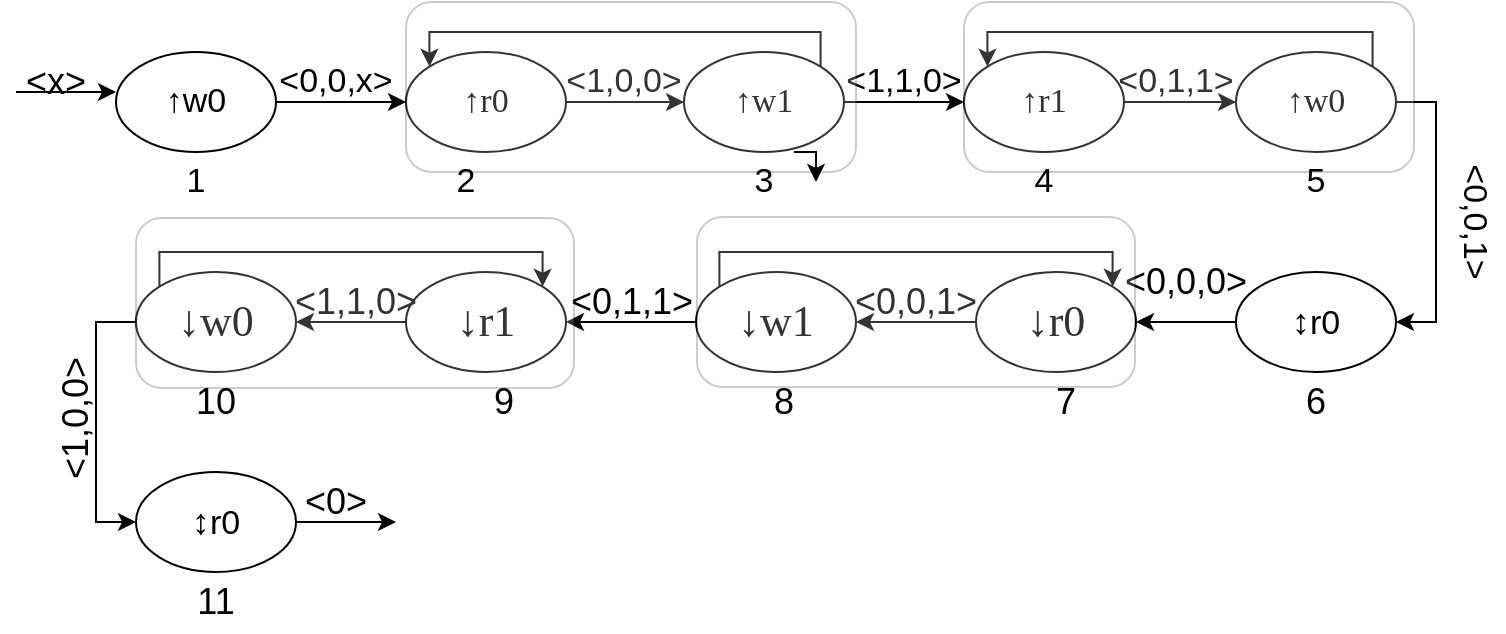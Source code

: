 <mxfile version="20.8.20" type="github">
  <diagram name="第 1 页" id="6EuV1YbjiH5evgKRUKve">
    <mxGraphModel dx="1004" dy="590" grid="1" gridSize="10" guides="1" tooltips="1" connect="1" arrows="1" fold="1" page="1" pageScale="1" pageWidth="827" pageHeight="1169" math="0" shadow="0">
      <root>
        <mxCell id="0" />
        <mxCell id="1" parent="0" />
        <mxCell id="YXoqEQ35f0wEZzI_gfGL-56" style="edgeStyle=orthogonalEdgeStyle;rounded=0;orthogonalLoop=1;jettySize=auto;html=1;exitX=1;exitY=0.5;exitDx=0;exitDy=0;entryX=0;entryY=0.5;entryDx=0;entryDy=0;fontSize=17;" edge="1" parent="1" source="YXoqEQ35f0wEZzI_gfGL-57" target="YXoqEQ35f0wEZzI_gfGL-59">
          <mxGeometry relative="1" as="geometry" />
        </mxCell>
        <mxCell id="YXoqEQ35f0wEZzI_gfGL-57" value="↑w0" style="ellipse;whiteSpace=wrap;html=1;fontSize=17;" vertex="1" parent="1">
          <mxGeometry x="60" y="260" width="80" height="50" as="geometry" />
        </mxCell>
        <mxCell id="YXoqEQ35f0wEZzI_gfGL-58" style="edgeStyle=orthogonalEdgeStyle;rounded=0;orthogonalLoop=1;jettySize=auto;html=1;exitX=1;exitY=0.5;exitDx=0;exitDy=0;entryX=0;entryY=0.5;entryDx=0;entryDy=0;fontSize=17;" edge="1" parent="1" source="YXoqEQ35f0wEZzI_gfGL-59" target="YXoqEQ35f0wEZzI_gfGL-62">
          <mxGeometry relative="1" as="geometry" />
        </mxCell>
        <mxCell id="YXoqEQ35f0wEZzI_gfGL-59" value="&lt;span style=&quot;font-family: &amp;quot;Times New Roman&amp;quot;;&quot;&gt;↑r0&lt;/span&gt;" style="ellipse;whiteSpace=wrap;html=1;fontSize=17;" vertex="1" parent="1">
          <mxGeometry x="205" y="260" width="80" height="50" as="geometry" />
        </mxCell>
        <mxCell id="YXoqEQ35f0wEZzI_gfGL-60" style="edgeStyle=orthogonalEdgeStyle;rounded=0;orthogonalLoop=1;jettySize=auto;html=1;exitX=1;exitY=0.5;exitDx=0;exitDy=0;entryX=0;entryY=0.5;entryDx=0;entryDy=0;fontSize=17;" edge="1" parent="1" source="YXoqEQ35f0wEZzI_gfGL-62" target="YXoqEQ35f0wEZzI_gfGL-67">
          <mxGeometry relative="1" as="geometry" />
        </mxCell>
        <mxCell id="YXoqEQ35f0wEZzI_gfGL-61" style="edgeStyle=orthogonalEdgeStyle;rounded=0;orthogonalLoop=1;jettySize=auto;html=1;exitX=1;exitY=0;exitDx=0;exitDy=0;entryX=0;entryY=0;entryDx=0;entryDy=0;fontSize=17;" edge="1" parent="1" source="YXoqEQ35f0wEZzI_gfGL-62" target="YXoqEQ35f0wEZzI_gfGL-59">
          <mxGeometry relative="1" as="geometry">
            <Array as="points">
              <mxPoint x="412" y="250" />
              <mxPoint x="217" y="250" />
            </Array>
          </mxGeometry>
        </mxCell>
        <mxCell id="YXoqEQ35f0wEZzI_gfGL-62" value="&lt;span style=&quot;font-family: &amp;quot;Times New Roman&amp;quot;;&quot;&gt;↑w1&lt;/span&gt;" style="ellipse;whiteSpace=wrap;html=1;fontSize=17;" vertex="1" parent="1">
          <mxGeometry x="344" y="260" width="80" height="50" as="geometry" />
        </mxCell>
        <mxCell id="YXoqEQ35f0wEZzI_gfGL-63" value="&amp;lt;0,0,x&amp;gt;" style="text;html=1;strokeColor=none;fillColor=none;align=center;verticalAlign=middle;whiteSpace=wrap;rounded=0;glass=0;fontSize=17;opacity=20;" vertex="1" parent="1">
          <mxGeometry x="140" y="260" width="60" height="30" as="geometry" />
        </mxCell>
        <mxCell id="YXoqEQ35f0wEZzI_gfGL-64" value="&amp;lt;1,0,0&amp;gt;" style="text;html=1;strokeColor=none;fillColor=none;align=center;verticalAlign=middle;whiteSpace=wrap;rounded=0;glass=0;fontSize=17;opacity=20;" vertex="1" parent="1">
          <mxGeometry x="284" y="260" width="60" height="30" as="geometry" />
        </mxCell>
        <mxCell id="YXoqEQ35f0wEZzI_gfGL-65" value="&amp;lt;1,1,0&amp;gt;" style="text;html=1;strokeColor=none;fillColor=none;align=center;verticalAlign=middle;whiteSpace=wrap;rounded=0;glass=0;fontSize=17;opacity=20;" vertex="1" parent="1">
          <mxGeometry x="424" y="260" width="60" height="30" as="geometry" />
        </mxCell>
        <mxCell id="YXoqEQ35f0wEZzI_gfGL-66" style="edgeStyle=orthogonalEdgeStyle;rounded=0;orthogonalLoop=1;jettySize=auto;html=1;exitX=1;exitY=0.5;exitDx=0;exitDy=0;entryX=0;entryY=0.5;entryDx=0;entryDy=0;fontSize=17;" edge="1" parent="1" source="YXoqEQ35f0wEZzI_gfGL-67" target="YXoqEQ35f0wEZzI_gfGL-74">
          <mxGeometry relative="1" as="geometry" />
        </mxCell>
        <mxCell id="YXoqEQ35f0wEZzI_gfGL-67" value="&lt;span style=&quot;font-family: &amp;quot;Times New Roman&amp;quot;;&quot;&gt;↑r1&lt;/span&gt;" style="ellipse;whiteSpace=wrap;html=1;fontSize=17;" vertex="1" parent="1">
          <mxGeometry x="484" y="260" width="80" height="50" as="geometry" />
        </mxCell>
        <mxCell id="YXoqEQ35f0wEZzI_gfGL-68" value="" style="rounded=1;whiteSpace=wrap;html=1;glass=0;fontSize=17;strokeColor=#000000;opacity=20;" vertex="1" parent="1">
          <mxGeometry x="205" y="235" width="225" height="85" as="geometry" />
        </mxCell>
        <mxCell id="YXoqEQ35f0wEZzI_gfGL-69" value="1" style="text;html=1;strokeColor=none;fillColor=none;align=center;verticalAlign=middle;whiteSpace=wrap;rounded=0;glass=0;fontSize=17;opacity=20;" vertex="1" parent="1">
          <mxGeometry x="70" y="310" width="60" height="30" as="geometry" />
        </mxCell>
        <mxCell id="YXoqEQ35f0wEZzI_gfGL-70" value="2" style="text;html=1;strokeColor=none;fillColor=none;align=center;verticalAlign=middle;whiteSpace=wrap;rounded=0;glass=0;fontSize=17;opacity=20;" vertex="1" parent="1">
          <mxGeometry x="205" y="310" width="60" height="30" as="geometry" />
        </mxCell>
        <mxCell id="YXoqEQ35f0wEZzI_gfGL-71" value="3" style="text;html=1;strokeColor=none;fillColor=none;align=center;verticalAlign=middle;whiteSpace=wrap;rounded=0;glass=0;fontSize=17;opacity=20;" vertex="1" parent="1">
          <mxGeometry x="354" y="310" width="60" height="30" as="geometry" />
        </mxCell>
        <mxCell id="YXoqEQ35f0wEZzI_gfGL-72" style="edgeStyle=orthogonalEdgeStyle;rounded=0;orthogonalLoop=1;jettySize=auto;html=1;exitX=1;exitY=0;exitDx=0;exitDy=0;entryX=0;entryY=0;entryDx=0;entryDy=0;fontSize=17;" edge="1" parent="1" source="YXoqEQ35f0wEZzI_gfGL-74" target="YXoqEQ35f0wEZzI_gfGL-67">
          <mxGeometry relative="1" as="geometry">
            <Array as="points">
              <mxPoint x="688" y="250" />
              <mxPoint x="496" y="250" />
            </Array>
          </mxGeometry>
        </mxCell>
        <mxCell id="YXoqEQ35f0wEZzI_gfGL-73" style="edgeStyle=orthogonalEdgeStyle;rounded=0;orthogonalLoop=1;jettySize=auto;html=1;exitX=1;exitY=0.5;exitDx=0;exitDy=0;entryX=1;entryY=0.5;entryDx=0;entryDy=0;fontSize=17;" edge="1" parent="1" source="YXoqEQ35f0wEZzI_gfGL-74" target="YXoqEQ35f0wEZzI_gfGL-80">
          <mxGeometry relative="1" as="geometry" />
        </mxCell>
        <mxCell id="YXoqEQ35f0wEZzI_gfGL-74" value="&lt;span style=&quot;font-family: &amp;quot;Times New Roman&amp;quot;;&quot;&gt;↑w0&lt;/span&gt;" style="ellipse;whiteSpace=wrap;html=1;fontSize=17;" vertex="1" parent="1">
          <mxGeometry x="620" y="260" width="80" height="50" as="geometry" />
        </mxCell>
        <mxCell id="YXoqEQ35f0wEZzI_gfGL-75" value="&amp;lt;0,1,1&amp;gt;" style="text;html=1;strokeColor=none;fillColor=none;align=center;verticalAlign=middle;whiteSpace=wrap;rounded=0;glass=0;fontSize=17;opacity=20;" vertex="1" parent="1">
          <mxGeometry x="560" y="260" width="60" height="30" as="geometry" />
        </mxCell>
        <mxCell id="YXoqEQ35f0wEZzI_gfGL-76" value="" style="rounded=1;whiteSpace=wrap;html=1;glass=0;fontSize=17;strokeColor=#000000;opacity=20;" vertex="1" parent="1">
          <mxGeometry x="484" y="235" width="225" height="85" as="geometry" />
        </mxCell>
        <mxCell id="YXoqEQ35f0wEZzI_gfGL-77" value="4" style="text;html=1;strokeColor=none;fillColor=none;align=center;verticalAlign=middle;whiteSpace=wrap;rounded=0;glass=0;fontSize=17;opacity=20;" vertex="1" parent="1">
          <mxGeometry x="494" y="310" width="60" height="30" as="geometry" />
        </mxCell>
        <mxCell id="YXoqEQ35f0wEZzI_gfGL-78" value="5" style="text;html=1;strokeColor=none;fillColor=none;align=center;verticalAlign=middle;whiteSpace=wrap;rounded=0;glass=0;fontSize=17;opacity=20;" vertex="1" parent="1">
          <mxGeometry x="630" y="310" width="60" height="30" as="geometry" />
        </mxCell>
        <mxCell id="YXoqEQ35f0wEZzI_gfGL-79" style="edgeStyle=orthogonalEdgeStyle;rounded=0;orthogonalLoop=1;jettySize=auto;html=1;exitX=0;exitY=0.5;exitDx=0;exitDy=0;fontSize=18;" edge="1" parent="1" source="YXoqEQ35f0wEZzI_gfGL-80" target="YXoqEQ35f0wEZzI_gfGL-92">
          <mxGeometry relative="1" as="geometry" />
        </mxCell>
        <mxCell id="YXoqEQ35f0wEZzI_gfGL-80" value="&lt;span style=&quot;font-family: &amp;quot;Times New Roman&amp;quot;;&quot;&gt;&lt;font style=&quot;font-size: 18px;&quot;&gt;↕&lt;/font&gt;&lt;/span&gt;r0" style="ellipse;whiteSpace=wrap;html=1;fontSize=17;" vertex="1" parent="1">
          <mxGeometry x="620" y="370" width="80" height="50" as="geometry" />
        </mxCell>
        <mxCell id="YXoqEQ35f0wEZzI_gfGL-81" value="&amp;lt;0,0,1&amp;gt;" style="text;html=1;strokeColor=none;fillColor=none;align=center;verticalAlign=middle;whiteSpace=wrap;rounded=0;glass=0;fontSize=17;opacity=20;rotation=90;" vertex="1" parent="1">
          <mxGeometry x="709" y="330" width="60" height="30" as="geometry" />
        </mxCell>
        <mxCell id="YXoqEQ35f0wEZzI_gfGL-82" style="edgeStyle=orthogonalEdgeStyle;rounded=0;orthogonalLoop=1;jettySize=auto;html=1;exitX=0;exitY=0.5;exitDx=0;exitDy=0;entryX=1;entryY=0.5;entryDx=0;entryDy=0;fontSize=18;" edge="1" parent="1" source="YXoqEQ35f0wEZzI_gfGL-84" target="YXoqEQ35f0wEZzI_gfGL-86">
          <mxGeometry relative="1" as="geometry" />
        </mxCell>
        <mxCell id="YXoqEQ35f0wEZzI_gfGL-83" style="edgeStyle=orthogonalEdgeStyle;rounded=0;orthogonalLoop=1;jettySize=auto;html=1;exitX=0;exitY=0;exitDx=0;exitDy=0;entryX=1;entryY=0;entryDx=0;entryDy=0;fontSize=18;" edge="1" parent="1" source="YXoqEQ35f0wEZzI_gfGL-84" target="YXoqEQ35f0wEZzI_gfGL-92">
          <mxGeometry relative="1" as="geometry">
            <Array as="points">
              <mxPoint x="362" y="360" />
              <mxPoint x="558" y="360" />
            </Array>
          </mxGeometry>
        </mxCell>
        <mxCell id="YXoqEQ35f0wEZzI_gfGL-84" value="&lt;span style=&quot;font-family: &amp;quot;Times New Roman&amp;quot;; font-size: 22px;&quot;&gt;↓w1&lt;/span&gt;" style="ellipse;whiteSpace=wrap;html=1;fontSize=17;" vertex="1" parent="1">
          <mxGeometry x="350" y="370" width="80" height="50" as="geometry" />
        </mxCell>
        <mxCell id="YXoqEQ35f0wEZzI_gfGL-85" style="edgeStyle=orthogonalEdgeStyle;rounded=0;orthogonalLoop=1;jettySize=auto;html=1;exitX=0;exitY=0.5;exitDx=0;exitDy=0;fontSize=18;" edge="1" parent="1" source="YXoqEQ35f0wEZzI_gfGL-86" target="YXoqEQ35f0wEZzI_gfGL-90">
          <mxGeometry relative="1" as="geometry" />
        </mxCell>
        <mxCell id="YXoqEQ35f0wEZzI_gfGL-86" value="&lt;span style=&quot;font-family: &amp;quot;Times New Roman&amp;quot;; font-size: 22px;&quot;&gt;↓r1&lt;/span&gt;" style="ellipse;whiteSpace=wrap;html=1;fontSize=17;" vertex="1" parent="1">
          <mxGeometry x="205" y="370" width="80" height="50" as="geometry" />
        </mxCell>
        <mxCell id="YXoqEQ35f0wEZzI_gfGL-87" value="&lt;span style=&quot;font-family: &amp;quot;Times New Roman&amp;quot;;&quot;&gt;&lt;font style=&quot;font-size: 18px;&quot;&gt;↕&lt;/font&gt;&lt;/span&gt;r0" style="ellipse;whiteSpace=wrap;html=1;fontSize=17;" vertex="1" parent="1">
          <mxGeometry x="70" y="470" width="80" height="50" as="geometry" />
        </mxCell>
        <mxCell id="YXoqEQ35f0wEZzI_gfGL-88" style="edgeStyle=orthogonalEdgeStyle;rounded=0;orthogonalLoop=1;jettySize=auto;html=1;exitX=0;exitY=0.5;exitDx=0;exitDy=0;entryX=0;entryY=0.5;entryDx=0;entryDy=0;fontSize=18;" edge="1" parent="1" source="YXoqEQ35f0wEZzI_gfGL-90" target="YXoqEQ35f0wEZzI_gfGL-87">
          <mxGeometry relative="1" as="geometry" />
        </mxCell>
        <mxCell id="YXoqEQ35f0wEZzI_gfGL-89" style="edgeStyle=orthogonalEdgeStyle;rounded=0;orthogonalLoop=1;jettySize=auto;html=1;exitX=0;exitY=0;exitDx=0;exitDy=0;entryX=1;entryY=0;entryDx=0;entryDy=0;fontSize=18;" edge="1" parent="1" source="YXoqEQ35f0wEZzI_gfGL-90" target="YXoqEQ35f0wEZzI_gfGL-86">
          <mxGeometry relative="1" as="geometry">
            <Array as="points">
              <mxPoint x="82" y="360" />
              <mxPoint x="273" y="360" />
            </Array>
          </mxGeometry>
        </mxCell>
        <mxCell id="YXoqEQ35f0wEZzI_gfGL-90" value="&lt;span style=&quot;font-family: &amp;quot;Times New Roman&amp;quot;; font-size: 22px;&quot;&gt;↓w0&lt;/span&gt;" style="ellipse;whiteSpace=wrap;html=1;fontSize=17;" vertex="1" parent="1">
          <mxGeometry x="70" y="370" width="80" height="50" as="geometry" />
        </mxCell>
        <mxCell id="YXoqEQ35f0wEZzI_gfGL-91" style="edgeStyle=orthogonalEdgeStyle;rounded=0;orthogonalLoop=1;jettySize=auto;html=1;exitX=0;exitY=0.5;exitDx=0;exitDy=0;entryX=1;entryY=0.5;entryDx=0;entryDy=0;fontSize=18;" edge="1" parent="1" source="YXoqEQ35f0wEZzI_gfGL-92" target="YXoqEQ35f0wEZzI_gfGL-84">
          <mxGeometry relative="1" as="geometry" />
        </mxCell>
        <mxCell id="YXoqEQ35f0wEZzI_gfGL-92" value="&lt;span style=&quot;font-family: &amp;quot;Times New Roman&amp;quot;; font-size: 22px;&quot;&gt;↓r0&lt;/span&gt;" style="ellipse;whiteSpace=wrap;html=1;fontSize=17;" vertex="1" parent="1">
          <mxGeometry x="490" y="370" width="80" height="50" as="geometry" />
        </mxCell>
        <mxCell id="YXoqEQ35f0wEZzI_gfGL-93" value="&amp;lt;0,0,0&amp;gt;" style="text;html=1;strokeColor=none;fillColor=none;align=center;verticalAlign=middle;whiteSpace=wrap;rounded=0;glass=0;fontSize=18;opacity=20;" vertex="1" parent="1">
          <mxGeometry x="565" y="360" width="60" height="30" as="geometry" />
        </mxCell>
        <mxCell id="YXoqEQ35f0wEZzI_gfGL-94" value="&amp;lt;0,0,1&amp;gt;" style="text;html=1;strokeColor=none;fillColor=none;align=center;verticalAlign=middle;whiteSpace=wrap;rounded=0;glass=0;fontSize=18;opacity=20;" vertex="1" parent="1">
          <mxGeometry x="430" y="370" width="60" height="30" as="geometry" />
        </mxCell>
        <mxCell id="YXoqEQ35f0wEZzI_gfGL-95" value="&amp;lt;0,1,1&amp;gt;" style="text;html=1;strokeColor=none;fillColor=none;align=center;verticalAlign=middle;whiteSpace=wrap;rounded=0;glass=0;fontSize=18;opacity=20;" vertex="1" parent="1">
          <mxGeometry x="287.5" y="370" width="60" height="30" as="geometry" />
        </mxCell>
        <mxCell id="YXoqEQ35f0wEZzI_gfGL-96" value="" style="rounded=1;whiteSpace=wrap;html=1;glass=0;fontSize=17;strokeColor=#000000;opacity=20;" vertex="1" parent="1">
          <mxGeometry x="350.5" y="342.5" width="219" height="85" as="geometry" />
        </mxCell>
        <mxCell id="YXoqEQ35f0wEZzI_gfGL-97" value="&amp;lt;1,1,0&amp;gt;" style="text;html=1;strokeColor=none;fillColor=none;align=center;verticalAlign=middle;whiteSpace=wrap;rounded=0;glass=0;fontSize=18;opacity=20;" vertex="1" parent="1">
          <mxGeometry x="150" y="370" width="60" height="30" as="geometry" />
        </mxCell>
        <mxCell id="YXoqEQ35f0wEZzI_gfGL-98" value="&amp;lt;1,0,0&amp;gt;" style="text;html=1;strokeColor=none;fillColor=none;align=center;verticalAlign=middle;whiteSpace=wrap;rounded=0;glass=0;fontSize=18;opacity=20;rotation=270;" vertex="1" parent="1">
          <mxGeometry x="10" y="428" width="60" height="30" as="geometry" />
        </mxCell>
        <mxCell id="YXoqEQ35f0wEZzI_gfGL-99" value="" style="endArrow=classic;html=1;rounded=0;fontSize=18;" edge="1" parent="1">
          <mxGeometry width="50" height="50" relative="1" as="geometry">
            <mxPoint x="10" y="280" as="sourcePoint" />
            <mxPoint x="60" y="280" as="targetPoint" />
          </mxGeometry>
        </mxCell>
        <mxCell id="YXoqEQ35f0wEZzI_gfGL-100" value="" style="endArrow=classic;html=1;rounded=0;fontSize=18;" edge="1" parent="1" source="YXoqEQ35f0wEZzI_gfGL-87">
          <mxGeometry width="50" height="50" relative="1" as="geometry">
            <mxPoint x="150" y="545" as="sourcePoint" />
            <mxPoint x="200" y="495" as="targetPoint" />
          </mxGeometry>
        </mxCell>
        <mxCell id="YXoqEQ35f0wEZzI_gfGL-101" value="" style="rounded=1;whiteSpace=wrap;html=1;glass=0;fontSize=17;strokeColor=#000000;opacity=20;" vertex="1" parent="1">
          <mxGeometry x="70" y="343" width="219" height="85" as="geometry" />
        </mxCell>
        <mxCell id="YXoqEQ35f0wEZzI_gfGL-102" value="&amp;lt;x&amp;gt;" style="text;html=1;strokeColor=none;fillColor=none;align=center;verticalAlign=middle;whiteSpace=wrap;rounded=0;glass=0;fontSize=18;opacity=20;" vertex="1" parent="1">
          <mxGeometry x="10" y="260" width="40" height="30" as="geometry" />
        </mxCell>
        <mxCell id="YXoqEQ35f0wEZzI_gfGL-103" value="&amp;lt;0&amp;gt;" style="text;html=1;strokeColor=none;fillColor=none;align=center;verticalAlign=middle;whiteSpace=wrap;rounded=0;glass=0;fontSize=18;opacity=20;" vertex="1" parent="1">
          <mxGeometry x="140" y="470" width="60" height="30" as="geometry" />
        </mxCell>
        <mxCell id="YXoqEQ35f0wEZzI_gfGL-104" value="6" style="text;html=1;strokeColor=none;fillColor=none;align=center;verticalAlign=middle;whiteSpace=wrap;rounded=0;glass=0;fontSize=18;opacity=20;" vertex="1" parent="1">
          <mxGeometry x="630" y="420" width="60" height="30" as="geometry" />
        </mxCell>
        <mxCell id="YXoqEQ35f0wEZzI_gfGL-105" value="7" style="text;html=1;strokeColor=none;fillColor=none;align=center;verticalAlign=middle;whiteSpace=wrap;rounded=0;glass=0;fontSize=18;opacity=20;" vertex="1" parent="1">
          <mxGeometry x="505" y="420" width="60" height="30" as="geometry" />
        </mxCell>
        <mxCell id="YXoqEQ35f0wEZzI_gfGL-106" value="8" style="text;html=1;strokeColor=none;fillColor=none;align=center;verticalAlign=middle;whiteSpace=wrap;rounded=0;glass=0;fontSize=18;opacity=20;" vertex="1" parent="1">
          <mxGeometry x="364" y="420" width="60" height="30" as="geometry" />
        </mxCell>
        <mxCell id="YXoqEQ35f0wEZzI_gfGL-107" value="9" style="text;html=1;strokeColor=none;fillColor=none;align=center;verticalAlign=middle;whiteSpace=wrap;rounded=0;glass=0;fontSize=18;opacity=20;" vertex="1" parent="1">
          <mxGeometry x="224" y="420" width="60" height="30" as="geometry" />
        </mxCell>
        <mxCell id="YXoqEQ35f0wEZzI_gfGL-108" value="10" style="text;html=1;strokeColor=none;fillColor=none;align=center;verticalAlign=middle;whiteSpace=wrap;rounded=0;glass=0;fontSize=18;opacity=20;" vertex="1" parent="1">
          <mxGeometry x="80" y="420" width="60" height="30" as="geometry" />
        </mxCell>
        <mxCell id="YXoqEQ35f0wEZzI_gfGL-109" value="11" style="text;html=1;strokeColor=none;fillColor=none;align=center;verticalAlign=middle;whiteSpace=wrap;rounded=0;glass=0;fontSize=18;opacity=20;" vertex="1" parent="1">
          <mxGeometry x="80" y="520" width="60" height="30" as="geometry" />
        </mxCell>
        <mxCell id="YXoqEQ35f0wEZzI_gfGL-110" style="edgeStyle=orthogonalEdgeStyle;rounded=0;orthogonalLoop=1;jettySize=auto;html=1;exitX=0.75;exitY=0;exitDx=0;exitDy=0;fontSize=18;" edge="1" parent="1" source="YXoqEQ35f0wEZzI_gfGL-71">
          <mxGeometry relative="1" as="geometry">
            <mxPoint x="410" y="325" as="targetPoint" />
          </mxGeometry>
        </mxCell>
      </root>
    </mxGraphModel>
  </diagram>
</mxfile>
